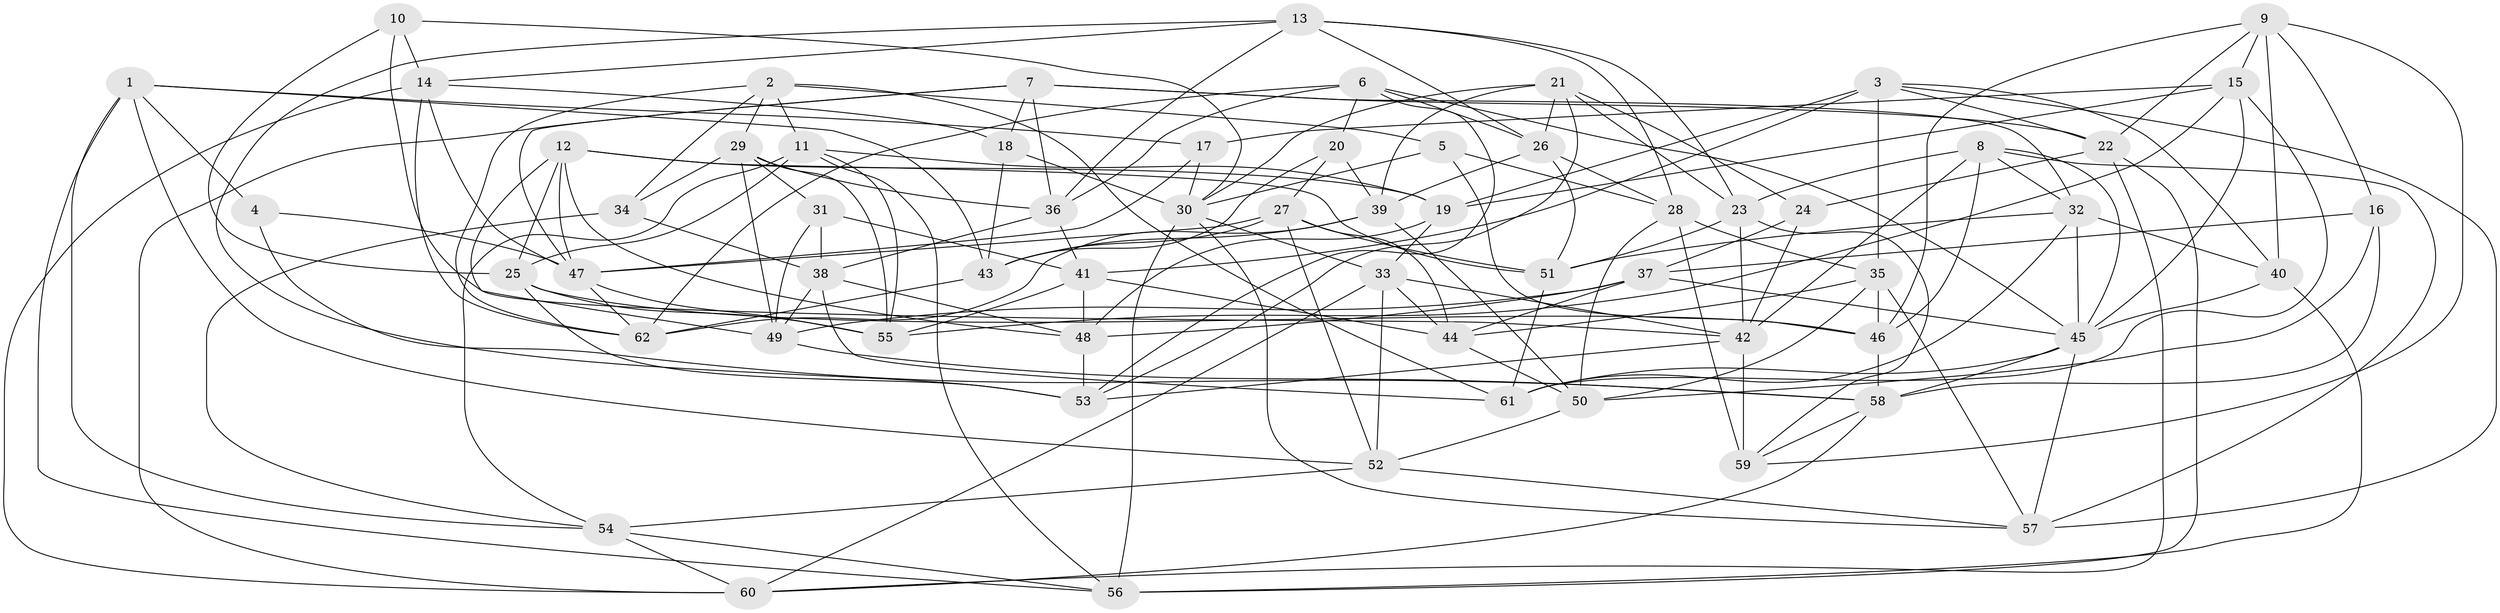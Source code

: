 // original degree distribution, {4: 1.0}
// Generated by graph-tools (version 1.1) at 2025/50/03/09/25 03:50:51]
// undirected, 62 vertices, 179 edges
graph export_dot {
graph [start="1"]
  node [color=gray90,style=filled];
  1;
  2;
  3;
  4;
  5;
  6;
  7;
  8;
  9;
  10;
  11;
  12;
  13;
  14;
  15;
  16;
  17;
  18;
  19;
  20;
  21;
  22;
  23;
  24;
  25;
  26;
  27;
  28;
  29;
  30;
  31;
  32;
  33;
  34;
  35;
  36;
  37;
  38;
  39;
  40;
  41;
  42;
  43;
  44;
  45;
  46;
  47;
  48;
  49;
  50;
  51;
  52;
  53;
  54;
  55;
  56;
  57;
  58;
  59;
  60;
  61;
  62;
  1 -- 4 [weight=1.0];
  1 -- 17 [weight=1.0];
  1 -- 43 [weight=1.0];
  1 -- 52 [weight=1.0];
  1 -- 54 [weight=1.0];
  1 -- 56 [weight=1.0];
  2 -- 5 [weight=1.0];
  2 -- 11 [weight=1.0];
  2 -- 29 [weight=1.0];
  2 -- 34 [weight=1.0];
  2 -- 61 [weight=1.0];
  2 -- 62 [weight=1.0];
  3 -- 19 [weight=1.0];
  3 -- 22 [weight=1.0];
  3 -- 35 [weight=1.0];
  3 -- 40 [weight=1.0];
  3 -- 41 [weight=1.0];
  3 -- 57 [weight=1.0];
  4 -- 47 [weight=1.0];
  4 -- 58 [weight=2.0];
  5 -- 28 [weight=1.0];
  5 -- 30 [weight=1.0];
  5 -- 46 [weight=1.0];
  6 -- 20 [weight=1.0];
  6 -- 26 [weight=1.0];
  6 -- 36 [weight=1.0];
  6 -- 45 [weight=1.0];
  6 -- 53 [weight=1.0];
  6 -- 62 [weight=1.0];
  7 -- 18 [weight=1.0];
  7 -- 22 [weight=1.0];
  7 -- 32 [weight=1.0];
  7 -- 36 [weight=1.0];
  7 -- 47 [weight=1.0];
  7 -- 60 [weight=1.0];
  8 -- 23 [weight=1.0];
  8 -- 32 [weight=1.0];
  8 -- 42 [weight=1.0];
  8 -- 45 [weight=1.0];
  8 -- 46 [weight=1.0];
  8 -- 57 [weight=1.0];
  9 -- 15 [weight=1.0];
  9 -- 16 [weight=1.0];
  9 -- 22 [weight=1.0];
  9 -- 40 [weight=1.0];
  9 -- 46 [weight=1.0];
  9 -- 59 [weight=1.0];
  10 -- 14 [weight=1.0];
  10 -- 25 [weight=1.0];
  10 -- 30 [weight=1.0];
  10 -- 42 [weight=1.0];
  11 -- 19 [weight=1.0];
  11 -- 25 [weight=1.0];
  11 -- 54 [weight=1.0];
  11 -- 55 [weight=1.0];
  11 -- 56 [weight=1.0];
  12 -- 19 [weight=1.0];
  12 -- 25 [weight=1.0];
  12 -- 47 [weight=1.0];
  12 -- 48 [weight=1.0];
  12 -- 49 [weight=1.0];
  12 -- 51 [weight=1.0];
  13 -- 14 [weight=1.0];
  13 -- 23 [weight=1.0];
  13 -- 26 [weight=1.0];
  13 -- 28 [weight=1.0];
  13 -- 36 [weight=1.0];
  13 -- 53 [weight=1.0];
  14 -- 18 [weight=1.0];
  14 -- 47 [weight=1.0];
  14 -- 60 [weight=1.0];
  14 -- 62 [weight=1.0];
  15 -- 17 [weight=1.0];
  15 -- 19 [weight=1.0];
  15 -- 45 [weight=1.0];
  15 -- 55 [weight=1.0];
  15 -- 61 [weight=1.0];
  16 -- 37 [weight=1.0];
  16 -- 50 [weight=1.0];
  16 -- 58 [weight=1.0];
  17 -- 30 [weight=1.0];
  17 -- 47 [weight=1.0];
  18 -- 30 [weight=1.0];
  18 -- 43 [weight=1.0];
  19 -- 33 [weight=1.0];
  19 -- 48 [weight=1.0];
  20 -- 27 [weight=1.0];
  20 -- 39 [weight=1.0];
  20 -- 43 [weight=1.0];
  21 -- 23 [weight=1.0];
  21 -- 24 [weight=1.0];
  21 -- 26 [weight=1.0];
  21 -- 30 [weight=1.0];
  21 -- 39 [weight=1.0];
  21 -- 53 [weight=1.0];
  22 -- 24 [weight=1.0];
  22 -- 56 [weight=1.0];
  22 -- 60 [weight=1.0];
  23 -- 42 [weight=1.0];
  23 -- 51 [weight=1.0];
  23 -- 59 [weight=1.0];
  24 -- 37 [weight=1.0];
  24 -- 42 [weight=1.0];
  25 -- 46 [weight=1.0];
  25 -- 53 [weight=1.0];
  25 -- 55 [weight=1.0];
  26 -- 28 [weight=1.0];
  26 -- 39 [weight=1.0];
  26 -- 51 [weight=1.0];
  27 -- 43 [weight=1.0];
  27 -- 44 [weight=1.0];
  27 -- 47 [weight=1.0];
  27 -- 51 [weight=1.0];
  27 -- 52 [weight=1.0];
  28 -- 35 [weight=1.0];
  28 -- 50 [weight=1.0];
  28 -- 59 [weight=1.0];
  29 -- 31 [weight=1.0];
  29 -- 34 [weight=1.0];
  29 -- 36 [weight=1.0];
  29 -- 49 [weight=1.0];
  29 -- 55 [weight=1.0];
  30 -- 33 [weight=1.0];
  30 -- 56 [weight=1.0];
  30 -- 57 [weight=1.0];
  31 -- 38 [weight=1.0];
  31 -- 41 [weight=1.0];
  31 -- 49 [weight=1.0];
  32 -- 40 [weight=1.0];
  32 -- 45 [weight=1.0];
  32 -- 51 [weight=1.0];
  32 -- 61 [weight=1.0];
  33 -- 42 [weight=1.0];
  33 -- 44 [weight=1.0];
  33 -- 52 [weight=1.0];
  33 -- 60 [weight=1.0];
  34 -- 38 [weight=1.0];
  34 -- 54 [weight=1.0];
  35 -- 44 [weight=1.0];
  35 -- 46 [weight=1.0];
  35 -- 50 [weight=1.0];
  35 -- 57 [weight=1.0];
  36 -- 38 [weight=1.0];
  36 -- 41 [weight=1.0];
  37 -- 44 [weight=1.0];
  37 -- 45 [weight=1.0];
  37 -- 48 [weight=1.0];
  37 -- 49 [weight=1.0];
  38 -- 48 [weight=1.0];
  38 -- 49 [weight=1.0];
  38 -- 61 [weight=1.0];
  39 -- 43 [weight=1.0];
  39 -- 50 [weight=1.0];
  39 -- 62 [weight=1.0];
  40 -- 45 [weight=2.0];
  40 -- 56 [weight=1.0];
  41 -- 44 [weight=1.0];
  41 -- 48 [weight=1.0];
  41 -- 55 [weight=1.0];
  42 -- 53 [weight=1.0];
  42 -- 59 [weight=2.0];
  43 -- 62 [weight=1.0];
  44 -- 50 [weight=1.0];
  45 -- 57 [weight=1.0];
  45 -- 58 [weight=1.0];
  45 -- 61 [weight=1.0];
  46 -- 58 [weight=1.0];
  47 -- 55 [weight=1.0];
  47 -- 62 [weight=1.0];
  48 -- 53 [weight=1.0];
  49 -- 58 [weight=1.0];
  50 -- 52 [weight=1.0];
  51 -- 61 [weight=1.0];
  52 -- 54 [weight=1.0];
  52 -- 57 [weight=1.0];
  54 -- 56 [weight=1.0];
  54 -- 60 [weight=1.0];
  58 -- 59 [weight=1.0];
  58 -- 60 [weight=1.0];
}
